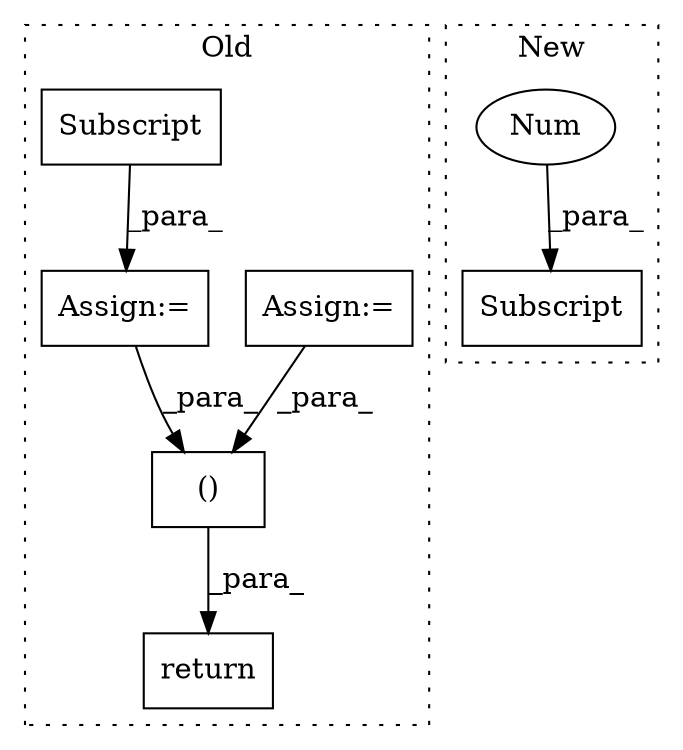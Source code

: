 digraph G {
subgraph cluster0 {
1 [label="()" a="54" s="2880" l="27" shape="box"];
4 [label="return" a="93" s="2850" l="7" shape="box"];
5 [label="Assign:=" a="68" s="2773" l="3" shape="box"];
6 [label="Assign:=" a="68" s="2744" l="3" shape="box"];
7 [label="Subscript" a="63" s="2747,0" l="12,0" shape="box"];
label = "Old";
style="dotted";
}
subgraph cluster1 {
2 [label="Subscript" a="63" s="2391,0" l="11,0" shape="box"];
3 [label="Num" a="76" s="2400" l="1" shape="ellipse"];
label = "New";
style="dotted";
}
1 -> 4 [label="_para_"];
3 -> 2 [label="_para_"];
5 -> 1 [label="_para_"];
6 -> 1 [label="_para_"];
7 -> 6 [label="_para_"];
}